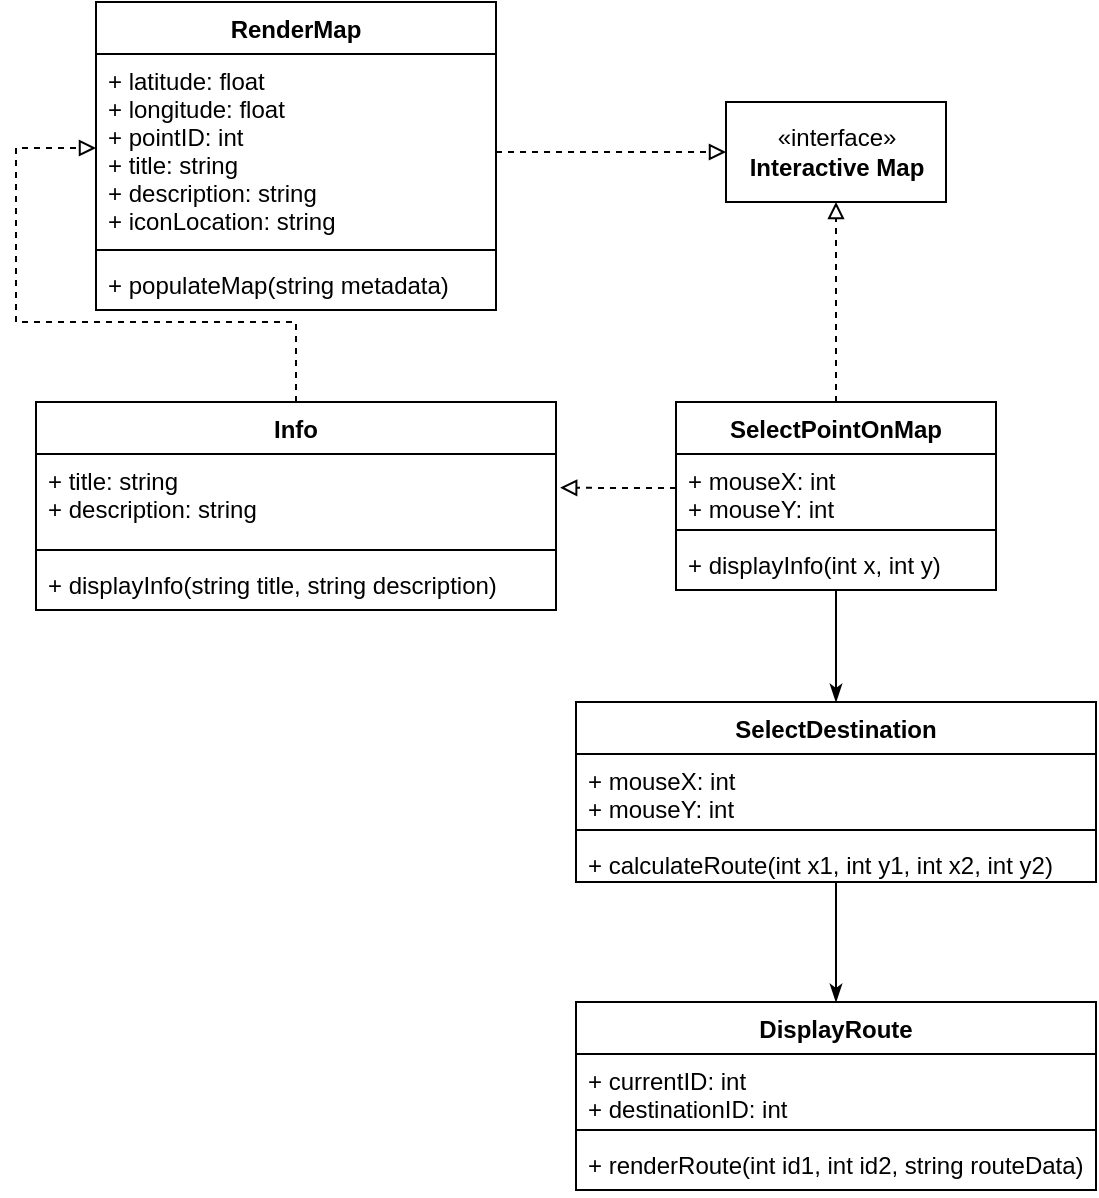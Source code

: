 <mxfile version="12.2.3" type="device" pages="1"><diagram name="Page-1" id="9f46799a-70d6-7492-0946-bef42562c5a5"><mxGraphModel dx="1096" dy="696" grid="1" gridSize="10" guides="1" tooltips="1" connect="1" arrows="1" fold="1" page="1" pageScale="1" pageWidth="1100" pageHeight="850" background="#ffffff" math="0" shadow="0"><root><mxCell id="0"/><mxCell id="1" parent="0"/><mxCell id="QuuHBOxzfqg0TJ38KWO1-2" value="«interface»&lt;br&gt;&lt;b&gt;Interactive Map&lt;/b&gt;" style="html=1;" vertex="1" parent="1"><mxGeometry x="395" y="90" width="110" height="50" as="geometry"/></mxCell><mxCell id="QuuHBOxzfqg0TJ38KWO1-28" style="edgeStyle=orthogonalEdgeStyle;rounded=0;orthogonalLoop=1;jettySize=auto;html=1;endArrow=block;endFill=0;dashed=1;" edge="1" parent="1" source="QuuHBOxzfqg0TJ38KWO1-3" target="QuuHBOxzfqg0TJ38KWO1-21"><mxGeometry relative="1" as="geometry"><Array as="points"><mxPoint x="180" y="200"/><mxPoint x="40" y="200"/><mxPoint x="40" y="113"/></Array></mxGeometry></mxCell><mxCell id="QuuHBOxzfqg0TJ38KWO1-3" value="Info" style="swimlane;fontStyle=1;align=center;verticalAlign=top;childLayout=stackLayout;horizontal=1;startSize=26;horizontalStack=0;resizeParent=1;resizeParentMax=0;resizeLast=0;collapsible=1;marginBottom=0;" vertex="1" parent="1"><mxGeometry x="50" y="240" width="260" height="104" as="geometry"/></mxCell><mxCell id="QuuHBOxzfqg0TJ38KWO1-4" value="+ title: string&#xA;+ description: string&#xA;" style="text;strokeColor=none;fillColor=none;align=left;verticalAlign=top;spacingLeft=4;spacingRight=4;overflow=hidden;rotatable=0;points=[[0,0.5],[1,0.5]];portConstraint=eastwest;" vertex="1" parent="QuuHBOxzfqg0TJ38KWO1-3"><mxGeometry y="26" width="260" height="44" as="geometry"/></mxCell><mxCell id="QuuHBOxzfqg0TJ38KWO1-5" value="" style="line;strokeWidth=1;fillColor=none;align=left;verticalAlign=middle;spacingTop=-1;spacingLeft=3;spacingRight=3;rotatable=0;labelPosition=right;points=[];portConstraint=eastwest;" vertex="1" parent="QuuHBOxzfqg0TJ38KWO1-3"><mxGeometry y="70" width="260" height="8" as="geometry"/></mxCell><mxCell id="QuuHBOxzfqg0TJ38KWO1-6" value="+ displayInfo(string title, string description)" style="text;strokeColor=none;fillColor=none;align=left;verticalAlign=top;spacingLeft=4;spacingRight=4;overflow=hidden;rotatable=0;points=[[0,0.5],[1,0.5]];portConstraint=eastwest;" vertex="1" parent="QuuHBOxzfqg0TJ38KWO1-3"><mxGeometry y="78" width="260" height="26" as="geometry"/></mxCell><mxCell id="QuuHBOxzfqg0TJ38KWO1-31" style="edgeStyle=orthogonalEdgeStyle;rounded=0;orthogonalLoop=1;jettySize=auto;html=1;entryX=0.5;entryY=1;entryDx=0;entryDy=0;endArrow=block;endFill=0;dashed=1;" edge="1" parent="1" source="QuuHBOxzfqg0TJ38KWO1-7" target="QuuHBOxzfqg0TJ38KWO1-2"><mxGeometry relative="1" as="geometry"/></mxCell><mxCell id="QuuHBOxzfqg0TJ38KWO1-38" style="edgeStyle=orthogonalEdgeStyle;rounded=0;orthogonalLoop=1;jettySize=auto;html=1;exitX=0.5;exitY=1;exitDx=0;exitDy=0;entryX=0.5;entryY=0;entryDx=0;entryDy=0;endArrow=classicThin;endFill=1;" edge="1" parent="1" source="QuuHBOxzfqg0TJ38KWO1-7" target="QuuHBOxzfqg0TJ38KWO1-34"><mxGeometry relative="1" as="geometry"/></mxCell><mxCell id="QuuHBOxzfqg0TJ38KWO1-7" value="SelectPointOnMap" style="swimlane;fontStyle=1;align=center;verticalAlign=top;childLayout=stackLayout;horizontal=1;startSize=26;horizontalStack=0;resizeParent=1;resizeParentMax=0;resizeLast=0;collapsible=1;marginBottom=0;" vertex="1" parent="1"><mxGeometry x="370" y="240" width="160" height="94" as="geometry"/></mxCell><mxCell id="QuuHBOxzfqg0TJ38KWO1-8" value="+ mouseX: int&#xA;+ mouseY: int&#xA;" style="text;strokeColor=none;fillColor=none;align=left;verticalAlign=top;spacingLeft=4;spacingRight=4;overflow=hidden;rotatable=0;points=[[0,0.5],[1,0.5]];portConstraint=eastwest;" vertex="1" parent="QuuHBOxzfqg0TJ38KWO1-7"><mxGeometry y="26" width="160" height="34" as="geometry"/></mxCell><mxCell id="QuuHBOxzfqg0TJ38KWO1-9" value="" style="line;strokeWidth=1;fillColor=none;align=left;verticalAlign=middle;spacingTop=-1;spacingLeft=3;spacingRight=3;rotatable=0;labelPosition=right;points=[];portConstraint=eastwest;" vertex="1" parent="QuuHBOxzfqg0TJ38KWO1-7"><mxGeometry y="60" width="160" height="8" as="geometry"/></mxCell><mxCell id="QuuHBOxzfqg0TJ38KWO1-10" value="+ displayInfo(int x, int y)" style="text;strokeColor=none;fillColor=none;align=left;verticalAlign=top;spacingLeft=4;spacingRight=4;overflow=hidden;rotatable=0;points=[[0,0.5],[1,0.5]];portConstraint=eastwest;" vertex="1" parent="QuuHBOxzfqg0TJ38KWO1-7"><mxGeometry y="68" width="160" height="26" as="geometry"/></mxCell><mxCell id="QuuHBOxzfqg0TJ38KWO1-20" value="RenderMap" style="swimlane;fontStyle=1;align=center;verticalAlign=top;childLayout=stackLayout;horizontal=1;startSize=26;horizontalStack=0;resizeParent=1;resizeParentMax=0;resizeLast=0;collapsible=1;marginBottom=0;" vertex="1" parent="1"><mxGeometry x="80" y="40" width="200" height="154" as="geometry"/></mxCell><mxCell id="QuuHBOxzfqg0TJ38KWO1-21" value="+ latitude: float&#xA;+ longitude: float&#xA;+ pointID: int&#xA;+ title: string&#xA;+ description: string&#xA;+ iconLocation: string&#xA;&#xA;" style="text;strokeColor=none;fillColor=none;align=left;verticalAlign=top;spacingLeft=4;spacingRight=4;overflow=hidden;rotatable=0;points=[[0,0.5],[1,0.5]];portConstraint=eastwest;" vertex="1" parent="QuuHBOxzfqg0TJ38KWO1-20"><mxGeometry y="26" width="200" height="94" as="geometry"/></mxCell><mxCell id="QuuHBOxzfqg0TJ38KWO1-22" value="" style="line;strokeWidth=1;fillColor=none;align=left;verticalAlign=middle;spacingTop=-1;spacingLeft=3;spacingRight=3;rotatable=0;labelPosition=right;points=[];portConstraint=eastwest;" vertex="1" parent="QuuHBOxzfqg0TJ38KWO1-20"><mxGeometry y="120" width="200" height="8" as="geometry"/></mxCell><mxCell id="QuuHBOxzfqg0TJ38KWO1-23" value="+ populateMap(string metadata)" style="text;strokeColor=none;fillColor=none;align=left;verticalAlign=top;spacingLeft=4;spacingRight=4;overflow=hidden;rotatable=0;points=[[0,0.5],[1,0.5]];portConstraint=eastwest;" vertex="1" parent="QuuHBOxzfqg0TJ38KWO1-20"><mxGeometry y="128" width="200" height="26" as="geometry"/></mxCell><mxCell id="QuuHBOxzfqg0TJ38KWO1-29" style="edgeStyle=orthogonalEdgeStyle;rounded=0;orthogonalLoop=1;jettySize=auto;html=1;entryX=1.008;entryY=0.383;entryDx=0;entryDy=0;entryPerimeter=0;endArrow=block;endFill=0;dashed=1;" edge="1" parent="1" source="QuuHBOxzfqg0TJ38KWO1-8" target="QuuHBOxzfqg0TJ38KWO1-4"><mxGeometry relative="1" as="geometry"/></mxCell><mxCell id="QuuHBOxzfqg0TJ38KWO1-32" style="edgeStyle=orthogonalEdgeStyle;rounded=0;orthogonalLoop=1;jettySize=auto;html=1;entryX=0;entryY=0.5;entryDx=0;entryDy=0;dashed=1;endArrow=block;endFill=0;" edge="1" parent="1" source="QuuHBOxzfqg0TJ38KWO1-21" target="QuuHBOxzfqg0TJ38KWO1-2"><mxGeometry relative="1" as="geometry"><Array as="points"><mxPoint x="290" y="115"/><mxPoint x="290" y="115"/></Array></mxGeometry></mxCell><mxCell id="QuuHBOxzfqg0TJ38KWO1-43" style="edgeStyle=orthogonalEdgeStyle;rounded=0;orthogonalLoop=1;jettySize=auto;html=1;entryX=0.5;entryY=0;entryDx=0;entryDy=0;endArrow=classicThin;endFill=1;" edge="1" parent="1" source="QuuHBOxzfqg0TJ38KWO1-34" target="QuuHBOxzfqg0TJ38KWO1-39"><mxGeometry relative="1" as="geometry"/></mxCell><mxCell id="QuuHBOxzfqg0TJ38KWO1-34" value="SelectDestination" style="swimlane;fontStyle=1;align=center;verticalAlign=top;childLayout=stackLayout;horizontal=1;startSize=26;horizontalStack=0;resizeParent=1;resizeParentMax=0;resizeLast=0;collapsible=1;marginBottom=0;" vertex="1" parent="1"><mxGeometry x="320" y="390" width="260" height="90" as="geometry"/></mxCell><mxCell id="QuuHBOxzfqg0TJ38KWO1-35" value="+ mouseX: int&#xA;+ mouseY: int" style="text;strokeColor=none;fillColor=none;align=left;verticalAlign=top;spacingLeft=4;spacingRight=4;overflow=hidden;rotatable=0;points=[[0,0.5],[1,0.5]];portConstraint=eastwest;" vertex="1" parent="QuuHBOxzfqg0TJ38KWO1-34"><mxGeometry y="26" width="260" height="34" as="geometry"/></mxCell><mxCell id="QuuHBOxzfqg0TJ38KWO1-36" value="" style="line;strokeWidth=1;fillColor=none;align=left;verticalAlign=middle;spacingTop=-1;spacingLeft=3;spacingRight=3;rotatable=0;labelPosition=right;points=[];portConstraint=eastwest;" vertex="1" parent="QuuHBOxzfqg0TJ38KWO1-34"><mxGeometry y="60" width="260" height="8" as="geometry"/></mxCell><mxCell id="QuuHBOxzfqg0TJ38KWO1-37" value="+ calculateRoute(int x1, int y1, int x2, int y2)&#xA;" style="text;strokeColor=none;fillColor=none;align=left;verticalAlign=top;spacingLeft=4;spacingRight=4;overflow=hidden;rotatable=0;points=[[0,0.5],[1,0.5]];portConstraint=eastwest;" vertex="1" parent="QuuHBOxzfqg0TJ38KWO1-34"><mxGeometry y="68" width="260" height="22" as="geometry"/></mxCell><mxCell id="QuuHBOxzfqg0TJ38KWO1-39" value="DisplayRoute" style="swimlane;fontStyle=1;align=center;verticalAlign=top;childLayout=stackLayout;horizontal=1;startSize=26;horizontalStack=0;resizeParent=1;resizeParentMax=0;resizeLast=0;collapsible=1;marginBottom=0;" vertex="1" parent="1"><mxGeometry x="320" y="540" width="260" height="94" as="geometry"/></mxCell><mxCell id="QuuHBOxzfqg0TJ38KWO1-40" value="+ currentID: int&#xA;+ destinationID: int&#xA;" style="text;strokeColor=none;fillColor=none;align=left;verticalAlign=top;spacingLeft=4;spacingRight=4;overflow=hidden;rotatable=0;points=[[0,0.5],[1,0.5]];portConstraint=eastwest;" vertex="1" parent="QuuHBOxzfqg0TJ38KWO1-39"><mxGeometry y="26" width="260" height="34" as="geometry"/></mxCell><mxCell id="QuuHBOxzfqg0TJ38KWO1-41" value="" style="line;strokeWidth=1;fillColor=none;align=left;verticalAlign=middle;spacingTop=-1;spacingLeft=3;spacingRight=3;rotatable=0;labelPosition=right;points=[];portConstraint=eastwest;" vertex="1" parent="QuuHBOxzfqg0TJ38KWO1-39"><mxGeometry y="60" width="260" height="8" as="geometry"/></mxCell><mxCell id="QuuHBOxzfqg0TJ38KWO1-42" value="+ renderRoute(int id1, int id2, string routeData)" style="text;strokeColor=none;fillColor=none;align=left;verticalAlign=top;spacingLeft=4;spacingRight=4;overflow=hidden;rotatable=0;points=[[0,0.5],[1,0.5]];portConstraint=eastwest;" vertex="1" parent="QuuHBOxzfqg0TJ38KWO1-39"><mxGeometry y="68" width="260" height="26" as="geometry"/></mxCell></root></mxGraphModel></diagram></mxfile>